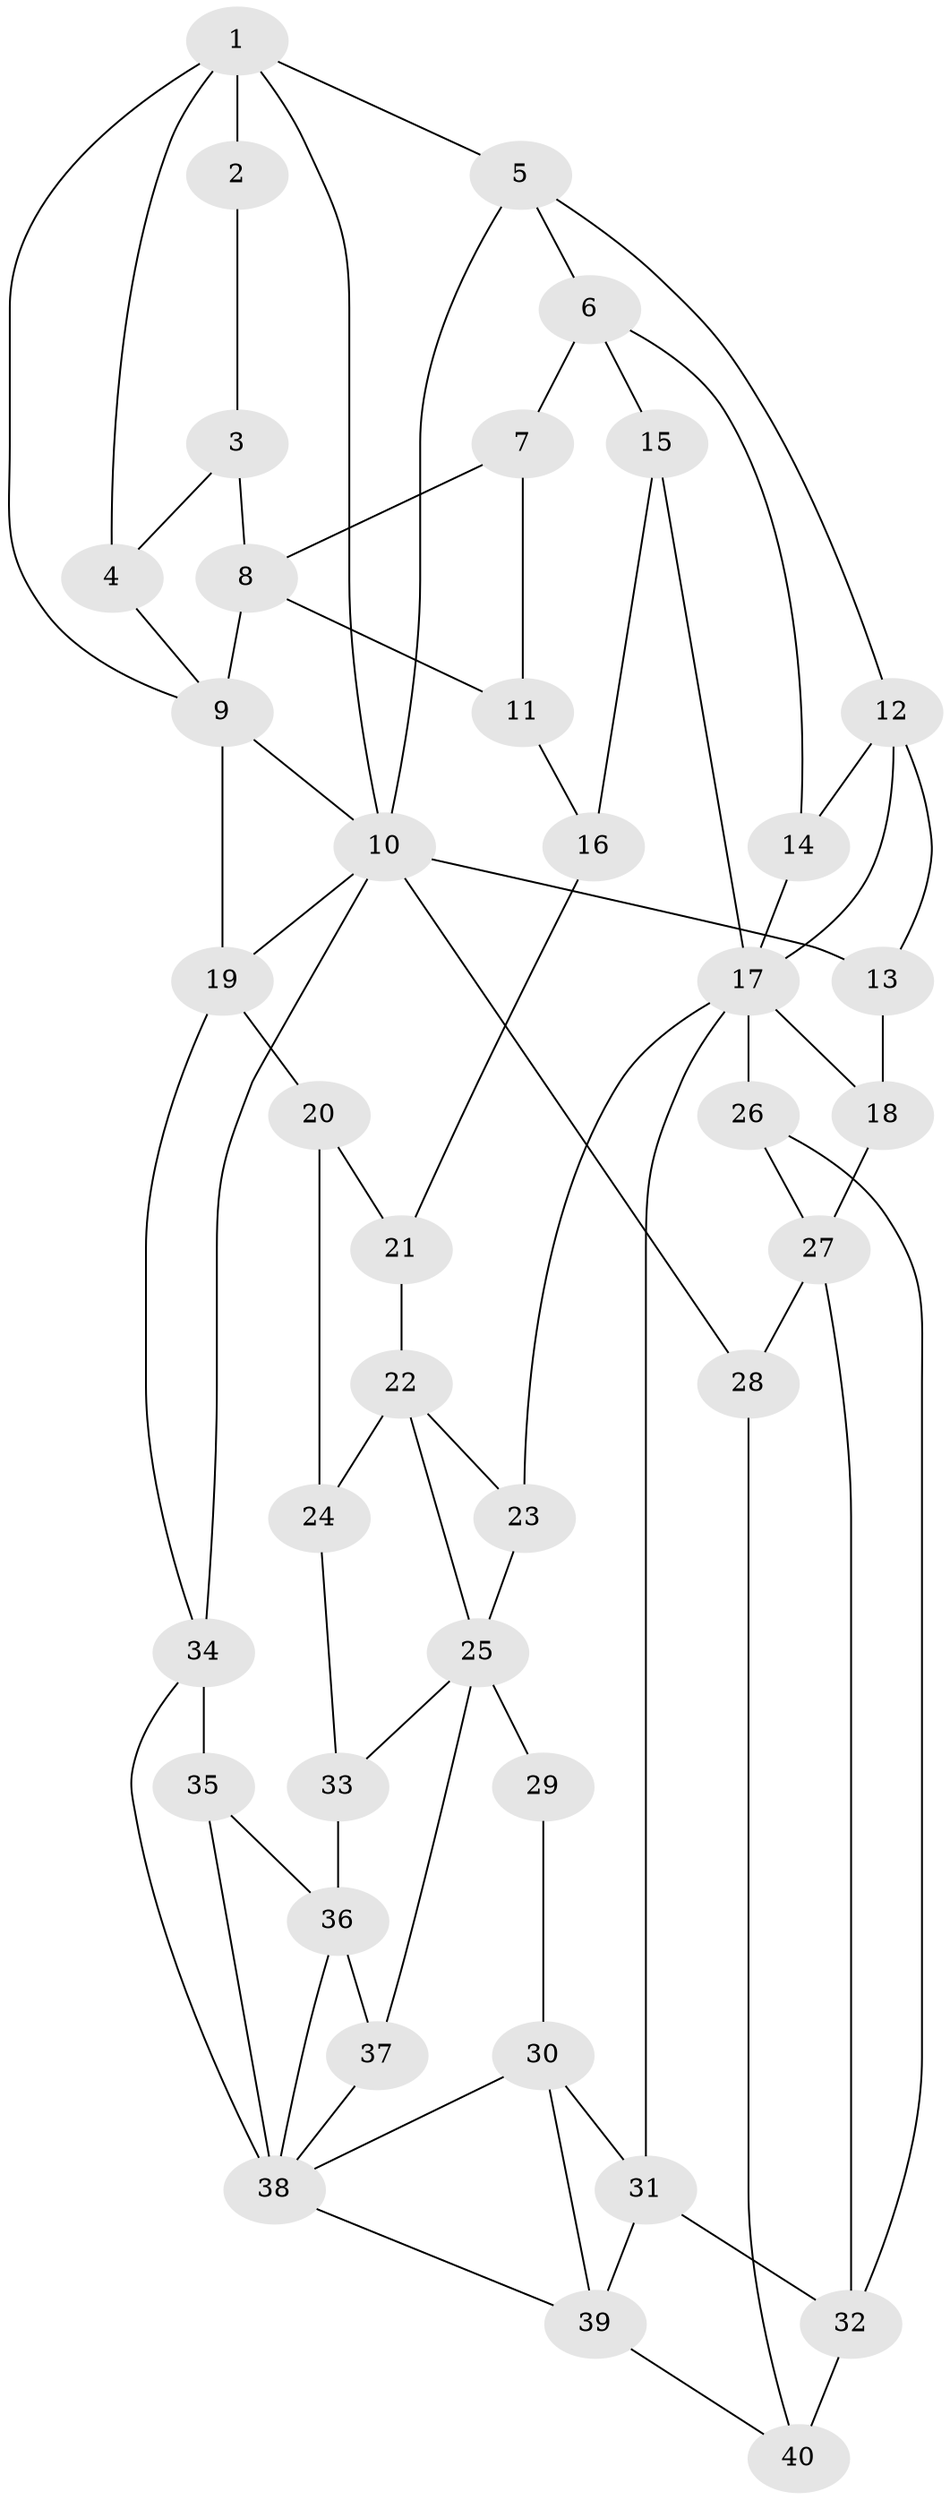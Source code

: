 // original degree distribution, {3: 0.03787878787878788, 4: 0.21212121212121213, 5: 0.5075757575757576, 6: 0.24242424242424243}
// Generated by graph-tools (version 1.1) at 2025/54/03/04/25 22:54:29]
// undirected, 40 vertices, 74 edges
graph export_dot {
  node [color=gray90,style=filled];
  1;
  2;
  3;
  4;
  5;
  6;
  7;
  8;
  9;
  10;
  11;
  12;
  13;
  14;
  15;
  16;
  17;
  18;
  19;
  20;
  21;
  22;
  23;
  24;
  25;
  26;
  27;
  28;
  29;
  30;
  31;
  32;
  33;
  34;
  35;
  36;
  37;
  38;
  39;
  40;
  1 -- 2 [weight=1.0];
  1 -- 4 [weight=1.0];
  1 -- 5 [weight=1.0];
  1 -- 9 [weight=1.0];
  1 -- 10 [weight=1.0];
  2 -- 3 [weight=1.0];
  3 -- 4 [weight=2.0];
  3 -- 8 [weight=2.0];
  4 -- 9 [weight=1.0];
  5 -- 6 [weight=1.0];
  5 -- 10 [weight=1.0];
  5 -- 12 [weight=1.0];
  6 -- 7 [weight=2.0];
  6 -- 14 [weight=1.0];
  6 -- 15 [weight=2.0];
  7 -- 8 [weight=1.0];
  7 -- 11 [weight=2.0];
  8 -- 9 [weight=1.0];
  8 -- 11 [weight=1.0];
  9 -- 10 [weight=1.0];
  9 -- 19 [weight=2.0];
  10 -- 13 [weight=1.0];
  10 -- 19 [weight=1.0];
  10 -- 28 [weight=2.0];
  10 -- 34 [weight=1.0];
  11 -- 16 [weight=1.0];
  12 -- 13 [weight=1.0];
  12 -- 14 [weight=1.0];
  12 -- 17 [weight=1.0];
  13 -- 18 [weight=2.0];
  14 -- 17 [weight=1.0];
  15 -- 16 [weight=1.0];
  15 -- 17 [weight=1.0];
  16 -- 21 [weight=1.0];
  17 -- 18 [weight=2.0];
  17 -- 23 [weight=2.0];
  17 -- 26 [weight=1.0];
  17 -- 31 [weight=1.0];
  18 -- 27 [weight=2.0];
  19 -- 20 [weight=3.0];
  19 -- 34 [weight=1.0];
  20 -- 21 [weight=1.0];
  20 -- 24 [weight=1.0];
  21 -- 22 [weight=2.0];
  22 -- 23 [weight=1.0];
  22 -- 24 [weight=2.0];
  22 -- 25 [weight=1.0];
  23 -- 25 [weight=1.0];
  24 -- 33 [weight=1.0];
  25 -- 29 [weight=2.0];
  25 -- 33 [weight=1.0];
  25 -- 37 [weight=1.0];
  26 -- 27 [weight=1.0];
  26 -- 32 [weight=1.0];
  27 -- 28 [weight=1.0];
  27 -- 32 [weight=1.0];
  28 -- 40 [weight=1.0];
  29 -- 30 [weight=1.0];
  30 -- 31 [weight=1.0];
  30 -- 38 [weight=1.0];
  30 -- 39 [weight=1.0];
  31 -- 32 [weight=2.0];
  31 -- 39 [weight=1.0];
  32 -- 40 [weight=2.0];
  33 -- 36 [weight=2.0];
  34 -- 35 [weight=3.0];
  34 -- 38 [weight=1.0];
  35 -- 36 [weight=1.0];
  35 -- 38 [weight=2.0];
  36 -- 37 [weight=2.0];
  36 -- 38 [weight=1.0];
  37 -- 38 [weight=1.0];
  38 -- 39 [weight=1.0];
  39 -- 40 [weight=1.0];
}
